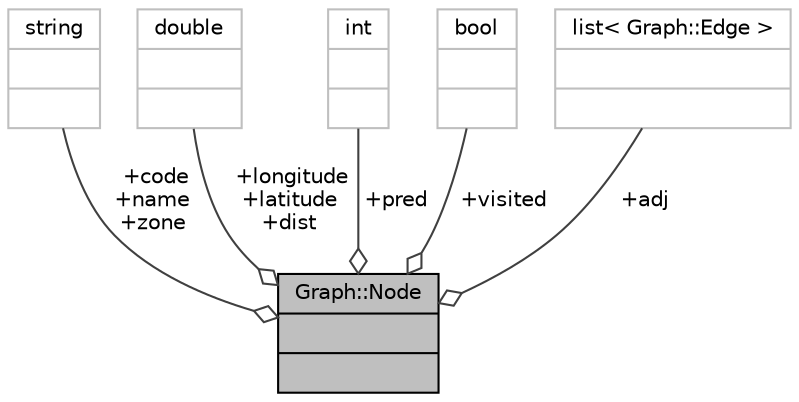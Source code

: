 digraph "Graph::Node"
{
 // LATEX_PDF_SIZE
  bgcolor="transparent";
  edge [fontname="Helvetica",fontsize="10",labelfontname="Helvetica",labelfontsize="10"];
  node [fontname="Helvetica",fontsize="10",shape=record];
  Node1 [label="{Graph::Node\n||}",height=0.2,width=0.4,color="black", fillcolor="grey75", style="filled", fontcolor="black",tooltip=" "];
  Node2 -> Node1 [color="grey25",fontsize="10",style="solid",label=" +code\n+name\n+zone" ,arrowhead="odiamond"];
  Node2 [label="{string\n||}",height=0.2,width=0.4,color="grey75",tooltip=" "];
  Node3 -> Node1 [color="grey25",fontsize="10",style="solid",label=" +longitude\n+latitude\n+dist" ,arrowhead="odiamond"];
  Node3 [label="{double\n||}",height=0.2,width=0.4,color="grey75",tooltip=" "];
  Node4 -> Node1 [color="grey25",fontsize="10",style="solid",label=" +pred" ,arrowhead="odiamond"];
  Node4 [label="{int\n||}",height=0.2,width=0.4,color="grey75",tooltip=" "];
  Node5 -> Node1 [color="grey25",fontsize="10",style="solid",label=" +visited" ,arrowhead="odiamond"];
  Node5 [label="{bool\n||}",height=0.2,width=0.4,color="grey75",tooltip=" "];
  Node6 -> Node1 [color="grey25",fontsize="10",style="solid",label=" +adj" ,arrowhead="odiamond"];
  Node6 [label="{list\< Graph::Edge \>\n||}",height=0.2,width=0.4,color="grey75",tooltip=" "];
}
